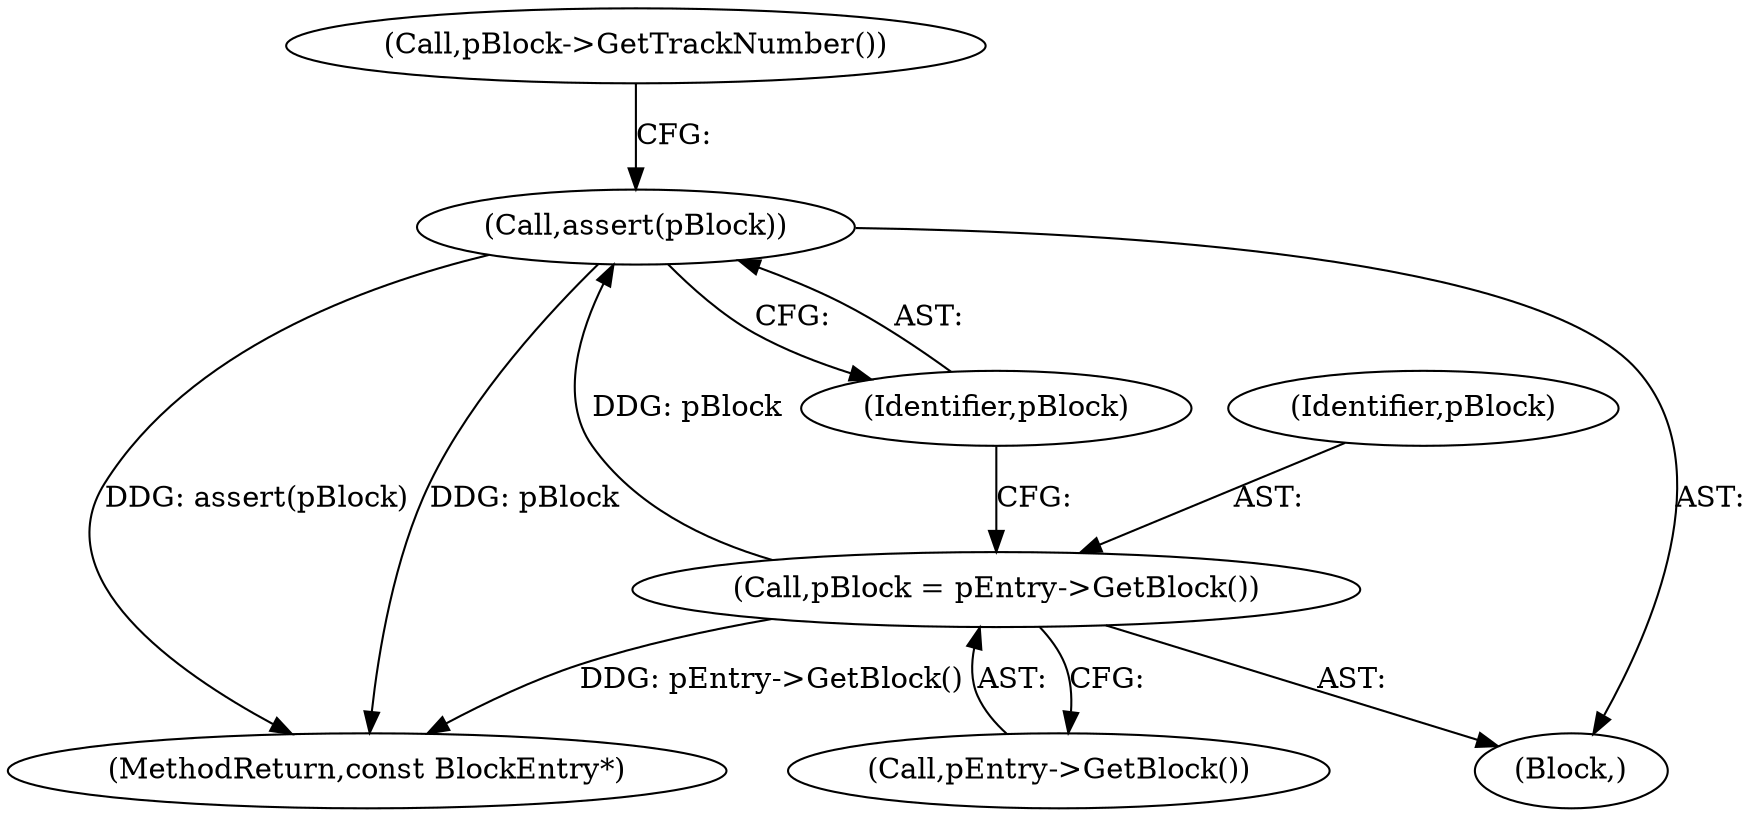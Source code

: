 digraph "0_Android_04839626ed859623901ebd3a5fd483982186b59d_78@API" {
"1000175" [label="(Call,assert(pBlock))"];
"1000172" [label="(Call,pBlock = pEntry->GetBlock())"];
"1000173" [label="(Identifier,pBlock)"];
"1000172" [label="(Call,pBlock = pEntry->GetBlock())"];
"1000180" [label="(Call,pBlock->GetTrackNumber())"];
"1000302" [label="(MethodReturn,const BlockEntry*)"];
"1000175" [label="(Call,assert(pBlock))"];
"1000174" [label="(Call,pEntry->GetBlock())"];
"1000176" [label="(Identifier,pBlock)"];
"1000147" [label="(Block,)"];
"1000175" -> "1000147"  [label="AST: "];
"1000175" -> "1000176"  [label="CFG: "];
"1000176" -> "1000175"  [label="AST: "];
"1000180" -> "1000175"  [label="CFG: "];
"1000175" -> "1000302"  [label="DDG: pBlock"];
"1000175" -> "1000302"  [label="DDG: assert(pBlock)"];
"1000172" -> "1000175"  [label="DDG: pBlock"];
"1000172" -> "1000147"  [label="AST: "];
"1000172" -> "1000174"  [label="CFG: "];
"1000173" -> "1000172"  [label="AST: "];
"1000174" -> "1000172"  [label="AST: "];
"1000176" -> "1000172"  [label="CFG: "];
"1000172" -> "1000302"  [label="DDG: pEntry->GetBlock()"];
}
